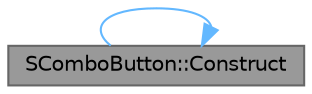 digraph "SComboButton::Construct"
{
 // INTERACTIVE_SVG=YES
 // LATEX_PDF_SIZE
  bgcolor="transparent";
  edge [fontname=Helvetica,fontsize=10,labelfontname=Helvetica,labelfontsize=10];
  node [fontname=Helvetica,fontsize=10,shape=box,height=0.2,width=0.4];
  rankdir="LR";
  Node1 [id="Node000001",label="SComboButton::Construct",height=0.2,width=0.4,color="gray40", fillcolor="grey60", style="filled", fontcolor="black",tooltip="Construct the widget from a declaration."];
  Node1 -> Node1 [id="edge1_Node000001_Node000001",color="steelblue1",style="solid",tooltip=" "];
}
